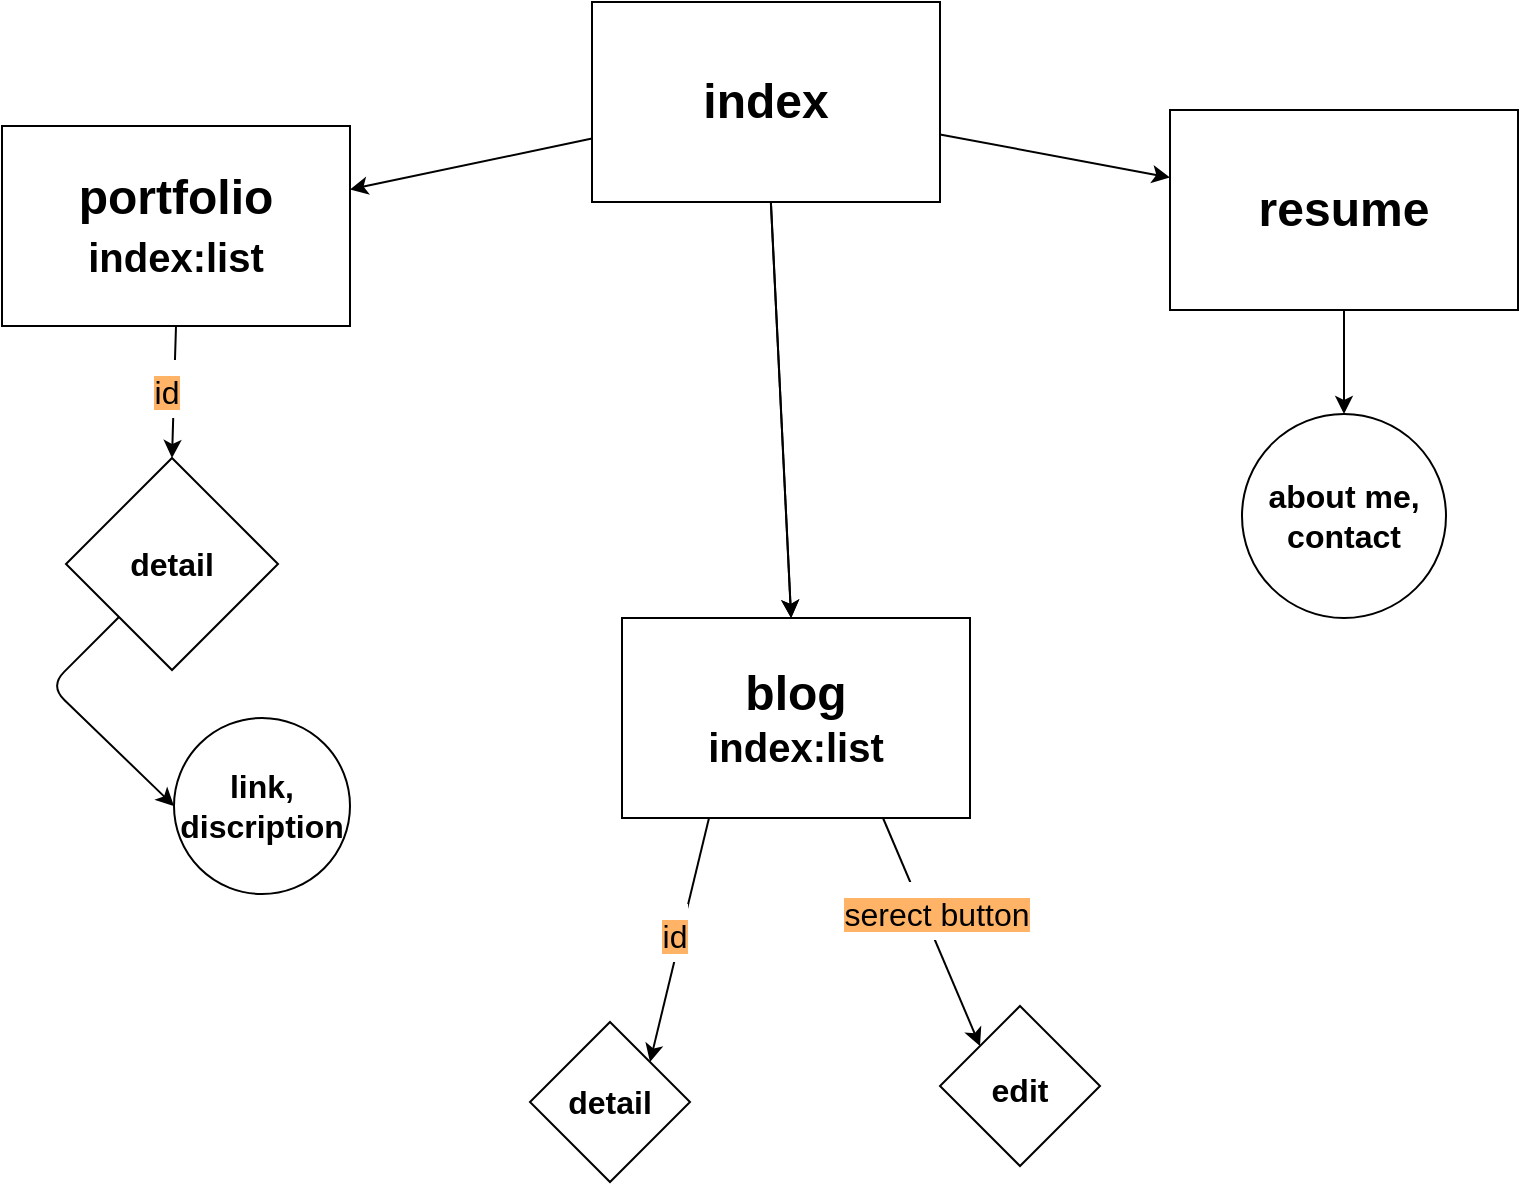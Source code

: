<mxfile>
    <diagram id="QLKmFXb4JYspiKMZCc46" name="第1頁">
        <mxGraphModel dx="1023" dy="738" grid="1" gridSize="8" guides="1" tooltips="1" connect="1" arrows="1" fold="1" page="1" pageScale="1" pageWidth="1169" pageHeight="827" background="none" math="0" shadow="0">
            <root>
                <mxCell id="0"/>
                <mxCell id="1" parent="0"/>
                <mxCell id="102" value="" style="edgeStyle=none;html=1;" edge="1" parent="1" source="2" target="101">
                    <mxGeometry relative="1" as="geometry"/>
                </mxCell>
                <mxCell id="110" value="" style="edgeStyle=none;html=1;fontSize=24;fontColor=#000000;" edge="1" parent="1" source="2" target="109">
                    <mxGeometry relative="1" as="geometry"/>
                </mxCell>
                <mxCell id="111" value="" style="edgeStyle=none;html=1;fontSize=24;fontColor=#000000;" edge="1" parent="1" source="2" target="109">
                    <mxGeometry relative="1" as="geometry"/>
                </mxCell>
                <mxCell id="113" value="" style="edgeStyle=none;html=1;fontSize=24;fontColor=#000000;" edge="1" parent="1" source="2" target="112">
                    <mxGeometry relative="1" as="geometry"/>
                </mxCell>
                <mxCell id="2" value="&lt;font style=&quot;font-size: 24px;&quot; color=&quot;#000000&quot;&gt;index&lt;/font&gt;" style="whiteSpace=wrap;html=1;fillColor=#FFFFFF;fontStyle=1" vertex="1" parent="1">
                    <mxGeometry x="501" y="80" width="174" height="100" as="geometry"/>
                </mxCell>
                <mxCell id="101" value="&lt;font style=&quot;font-size: 24px;&quot; color=&quot;#000000&quot;&gt;portfolio&lt;br&gt;&lt;/font&gt;&lt;span style=&quot;color: rgb(0, 0, 0); font-size: 20px;&quot;&gt;index:list&lt;/span&gt;&lt;font style=&quot;font-size: 24px;&quot; color=&quot;#000000&quot;&gt;&lt;br&gt;&lt;/font&gt;" style="whiteSpace=wrap;html=1;fillColor=#FFFFFF;fontStyle=1" vertex="1" parent="1">
                    <mxGeometry x="206" y="142" width="174" height="100" as="geometry"/>
                </mxCell>
                <mxCell id="117" value="&lt;font style=&quot;background-color: rgb(255, 179, 102); font-size: 16px;&quot;&gt;id&lt;/font&gt;" style="edgeStyle=none;html=1;fontSize=24;fontColor=#000000;exitX=0.5;exitY=1;exitDx=0;exitDy=0;entryX=0.5;entryY=0;entryDx=0;entryDy=0;" edge="1" parent="1" source="101" target="126">
                    <mxGeometry x="-0.055" y="-4" relative="1" as="geometry">
                        <mxPoint x="398" y="318" as="sourcePoint"/>
                        <mxPoint x="430" y="430" as="targetPoint"/>
                        <mxPoint as="offset"/>
                    </mxGeometry>
                </mxCell>
                <mxCell id="119" value="&lt;span style=&quot;background-color: rgb(255, 179, 102); font-size: 16px;&quot;&gt;serect button&lt;/span&gt;" style="edgeStyle=none;html=1;exitX=0.75;exitY=1;exitDx=0;exitDy=0;entryX=0;entryY=0;entryDx=0;entryDy=0;fontSize=24;fontColor=#000000;" edge="1" parent="1" source="109" target="118">
                    <mxGeometry x="-0.15" y="7" relative="1" as="geometry">
                        <mxPoint as="offset"/>
                    </mxGeometry>
                </mxCell>
                <mxCell id="109" value="&lt;font style=&quot;&quot; color=&quot;#000000&quot;&gt;&lt;font style=&quot;font-size: 24px;&quot;&gt;blog&lt;/font&gt;&lt;br&gt;&lt;span style=&quot;font-size: 20px;&quot;&gt;index:list&lt;/span&gt;&lt;br&gt;&lt;/font&gt;" style="whiteSpace=wrap;html=1;fillColor=#FFFFFF;fontStyle=1" vertex="1" parent="1">
                    <mxGeometry x="516" y="388" width="174" height="100" as="geometry"/>
                </mxCell>
                <mxCell id="123" value="" style="edgeStyle=none;html=1;labelBackgroundColor=#FFB366;fontSize=24;fontColor=#000000;" edge="1" parent="1" source="112" target="122">
                    <mxGeometry relative="1" as="geometry"/>
                </mxCell>
                <mxCell id="112" value="&lt;font color=&quot;#000000&quot;&gt;&lt;span style=&quot;font-size: 24px;&quot;&gt;resume&lt;/span&gt;&lt;/font&gt;" style="whiteSpace=wrap;html=1;fillColor=#FFFFFF;fontStyle=1" vertex="1" parent="1">
                    <mxGeometry x="790" y="134" width="174" height="100" as="geometry"/>
                </mxCell>
                <mxCell id="114" value="&lt;font color=&quot;#000000&quot;&gt;&lt;span style=&quot;font-size: 16px;&quot;&gt;detail&lt;/span&gt;&lt;/font&gt;" style="rhombus;whiteSpace=wrap;html=1;fillColor=#FFFFFF;fontStyle=1;" vertex="1" parent="1">
                    <mxGeometry x="470" y="590" width="80" height="80" as="geometry"/>
                </mxCell>
                <mxCell id="118" value="&lt;font style=&quot;font-size: 16px;&quot;&gt;edit&lt;/font&gt;" style="rhombus;whiteSpace=wrap;html=1;fillColor=#FFFFFF;fontStyle=1;fontSize=24;fontColor=#000000;" vertex="1" parent="1">
                    <mxGeometry x="675" y="582" width="80" height="80" as="geometry"/>
                </mxCell>
                <mxCell id="122" value="&lt;font style=&quot;font-size: 16px;&quot; color=&quot;#000000&quot;&gt;about me,&lt;br&gt;contact&lt;br&gt;&lt;/font&gt;" style="ellipse;whiteSpace=wrap;html=1;fillColor=#FFFFFF;fontStyle=1;" vertex="1" parent="1">
                    <mxGeometry x="826" y="286" width="102" height="102" as="geometry"/>
                </mxCell>
                <mxCell id="130" style="edgeStyle=none;html=1;exitX=0;exitY=1;exitDx=0;exitDy=0;entryX=0;entryY=0.5;entryDx=0;entryDy=0;labelBackgroundColor=#FFB366;fontSize=16;fontColor=#000000;" edge="1" parent="1" source="126" target="129">
                    <mxGeometry relative="1" as="geometry">
                        <Array as="points">
                            <mxPoint x="230" y="422"/>
                        </Array>
                    </mxGeometry>
                </mxCell>
                <mxCell id="126" value="&lt;font color=&quot;#000000&quot;&gt;&lt;span style=&quot;font-size: 16px;&quot;&gt;detail&lt;/span&gt;&lt;/font&gt;" style="rhombus;whiteSpace=wrap;html=1;fillColor=#FFFFFF;fontStyle=1;" vertex="1" parent="1">
                    <mxGeometry x="238" y="308" width="106" height="106" as="geometry"/>
                </mxCell>
                <mxCell id="127" value="&lt;font style=&quot;background-color: rgb(255, 179, 102); font-size: 16px;&quot;&gt;id&lt;/font&gt;" style="edgeStyle=none;html=1;fontSize=24;fontColor=#000000;entryX=1;entryY=0;entryDx=0;entryDy=0;exitX=0.25;exitY=1;exitDx=0;exitDy=0;" edge="1" parent="1" source="109" target="114">
                    <mxGeometry x="-0.055" y="-4" relative="1" as="geometry">
                        <mxPoint x="591.38" y="496" as="sourcePoint"/>
                        <mxPoint x="541" y="556" as="targetPoint"/>
                        <mxPoint as="offset"/>
                    </mxGeometry>
                </mxCell>
                <mxCell id="129" value="&lt;font style=&quot;font-size: 16px;&quot; color=&quot;#000000&quot;&gt;link,&lt;br&gt;discription&lt;br&gt;&lt;/font&gt;" style="ellipse;whiteSpace=wrap;html=1;fillColor=#FFFFFF;fontStyle=1;" vertex="1" parent="1">
                    <mxGeometry x="292" y="438" width="88" height="88" as="geometry"/>
                </mxCell>
            </root>
        </mxGraphModel>
    </diagram>
</mxfile>